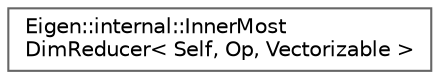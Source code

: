 digraph "类继承关系图"
{
 // LATEX_PDF_SIZE
  bgcolor="transparent";
  edge [fontname=Helvetica,fontsize=10,labelfontname=Helvetica,labelfontsize=10];
  node [fontname=Helvetica,fontsize=10,shape=box,height=0.2,width=0.4];
  rankdir="LR";
  Node0 [id="Node000000",label="Eigen::internal::InnerMost\lDimReducer\< Self, Op, Vectorizable \>",height=0.2,width=0.4,color="grey40", fillcolor="white", style="filled",URL="$struct_eigen_1_1internal_1_1_inner_most_dim_reducer.html",tooltip=" "];
}
